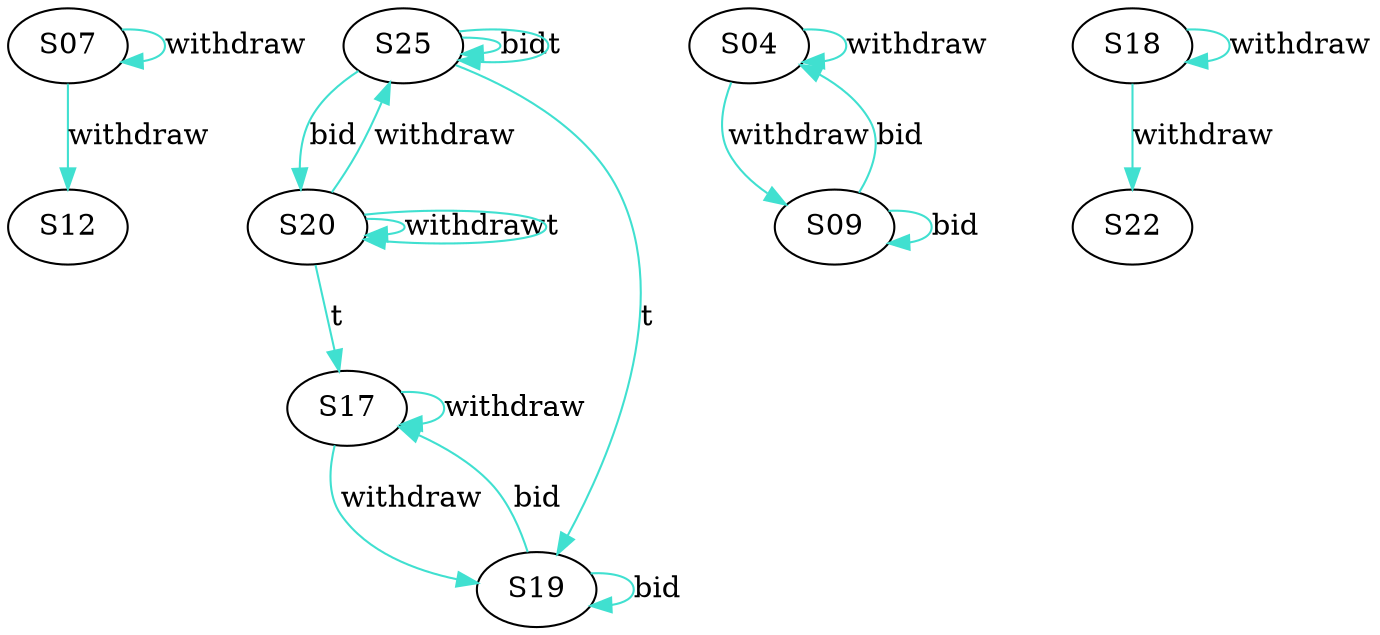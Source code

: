 digraph {

S07->S07 [label="withdraw", style="", color="turquoise"]
S07->S12 [label="withdraw", style="", color="turquoise"]
S25->S20 [label="bid", style="", color="turquoise"]
S25->S25 [label="bid", style="", color="turquoise"]
S19->S17 [label="bid", style="", color="turquoise"]
S19->S19 [label="bid", style="", color="turquoise"]
S20->S20 [label="withdraw", style="", color="turquoise"]
S20->S25 [label="withdraw", style="", color="turquoise"]
S17->S17 [label="withdraw", style="", color="turquoise"]
S17->S19 [label="withdraw", style="", color="turquoise"]
S20->S17 [label="t", style="", color="turquoise"]
S20->S20 [label="t", style="", color="turquoise"]
S04->S04 [label="withdraw", style="", color="turquoise"]
S04->S09 [label="withdraw", style="", color="turquoise"]
S09->S04 [label="bid", style="", color="turquoise"]
S09->S09 [label="bid", style="", color="turquoise"]
S18->S18 [label="withdraw", style="", color="turquoise"]
S18->S22 [label="withdraw", style="", color="turquoise"]
S25->S19 [label="t", style="", color="turquoise"]
S25->S25 [label="t", style="", color="turquoise"]
}